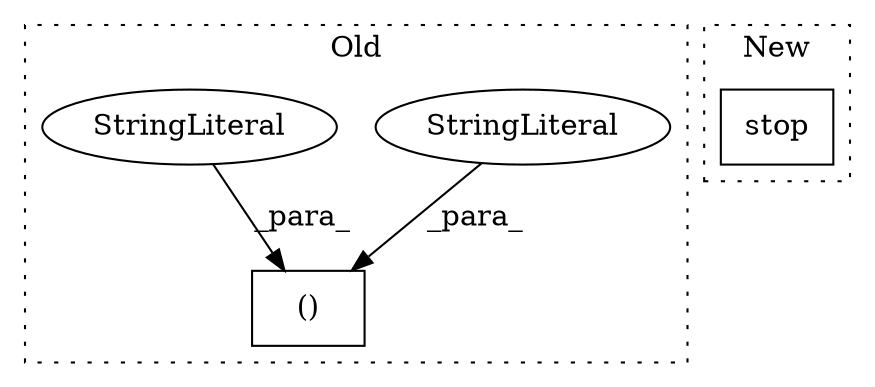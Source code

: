 digraph G {
subgraph cluster0 {
1 [label="()" a="106" s="713" l="24" shape="box"];
3 [label="StringLiteral" a="45" s="713" l="7" shape="ellipse"];
4 [label="StringLiteral" a="45" s="733" l="4" shape="ellipse"];
label = "Old";
style="dotted";
}
subgraph cluster1 {
2 [label="stop" a="32" s="1006" l="6" shape="box"];
label = "New";
style="dotted";
}
3 -> 1 [label="_para_"];
4 -> 1 [label="_para_"];
}